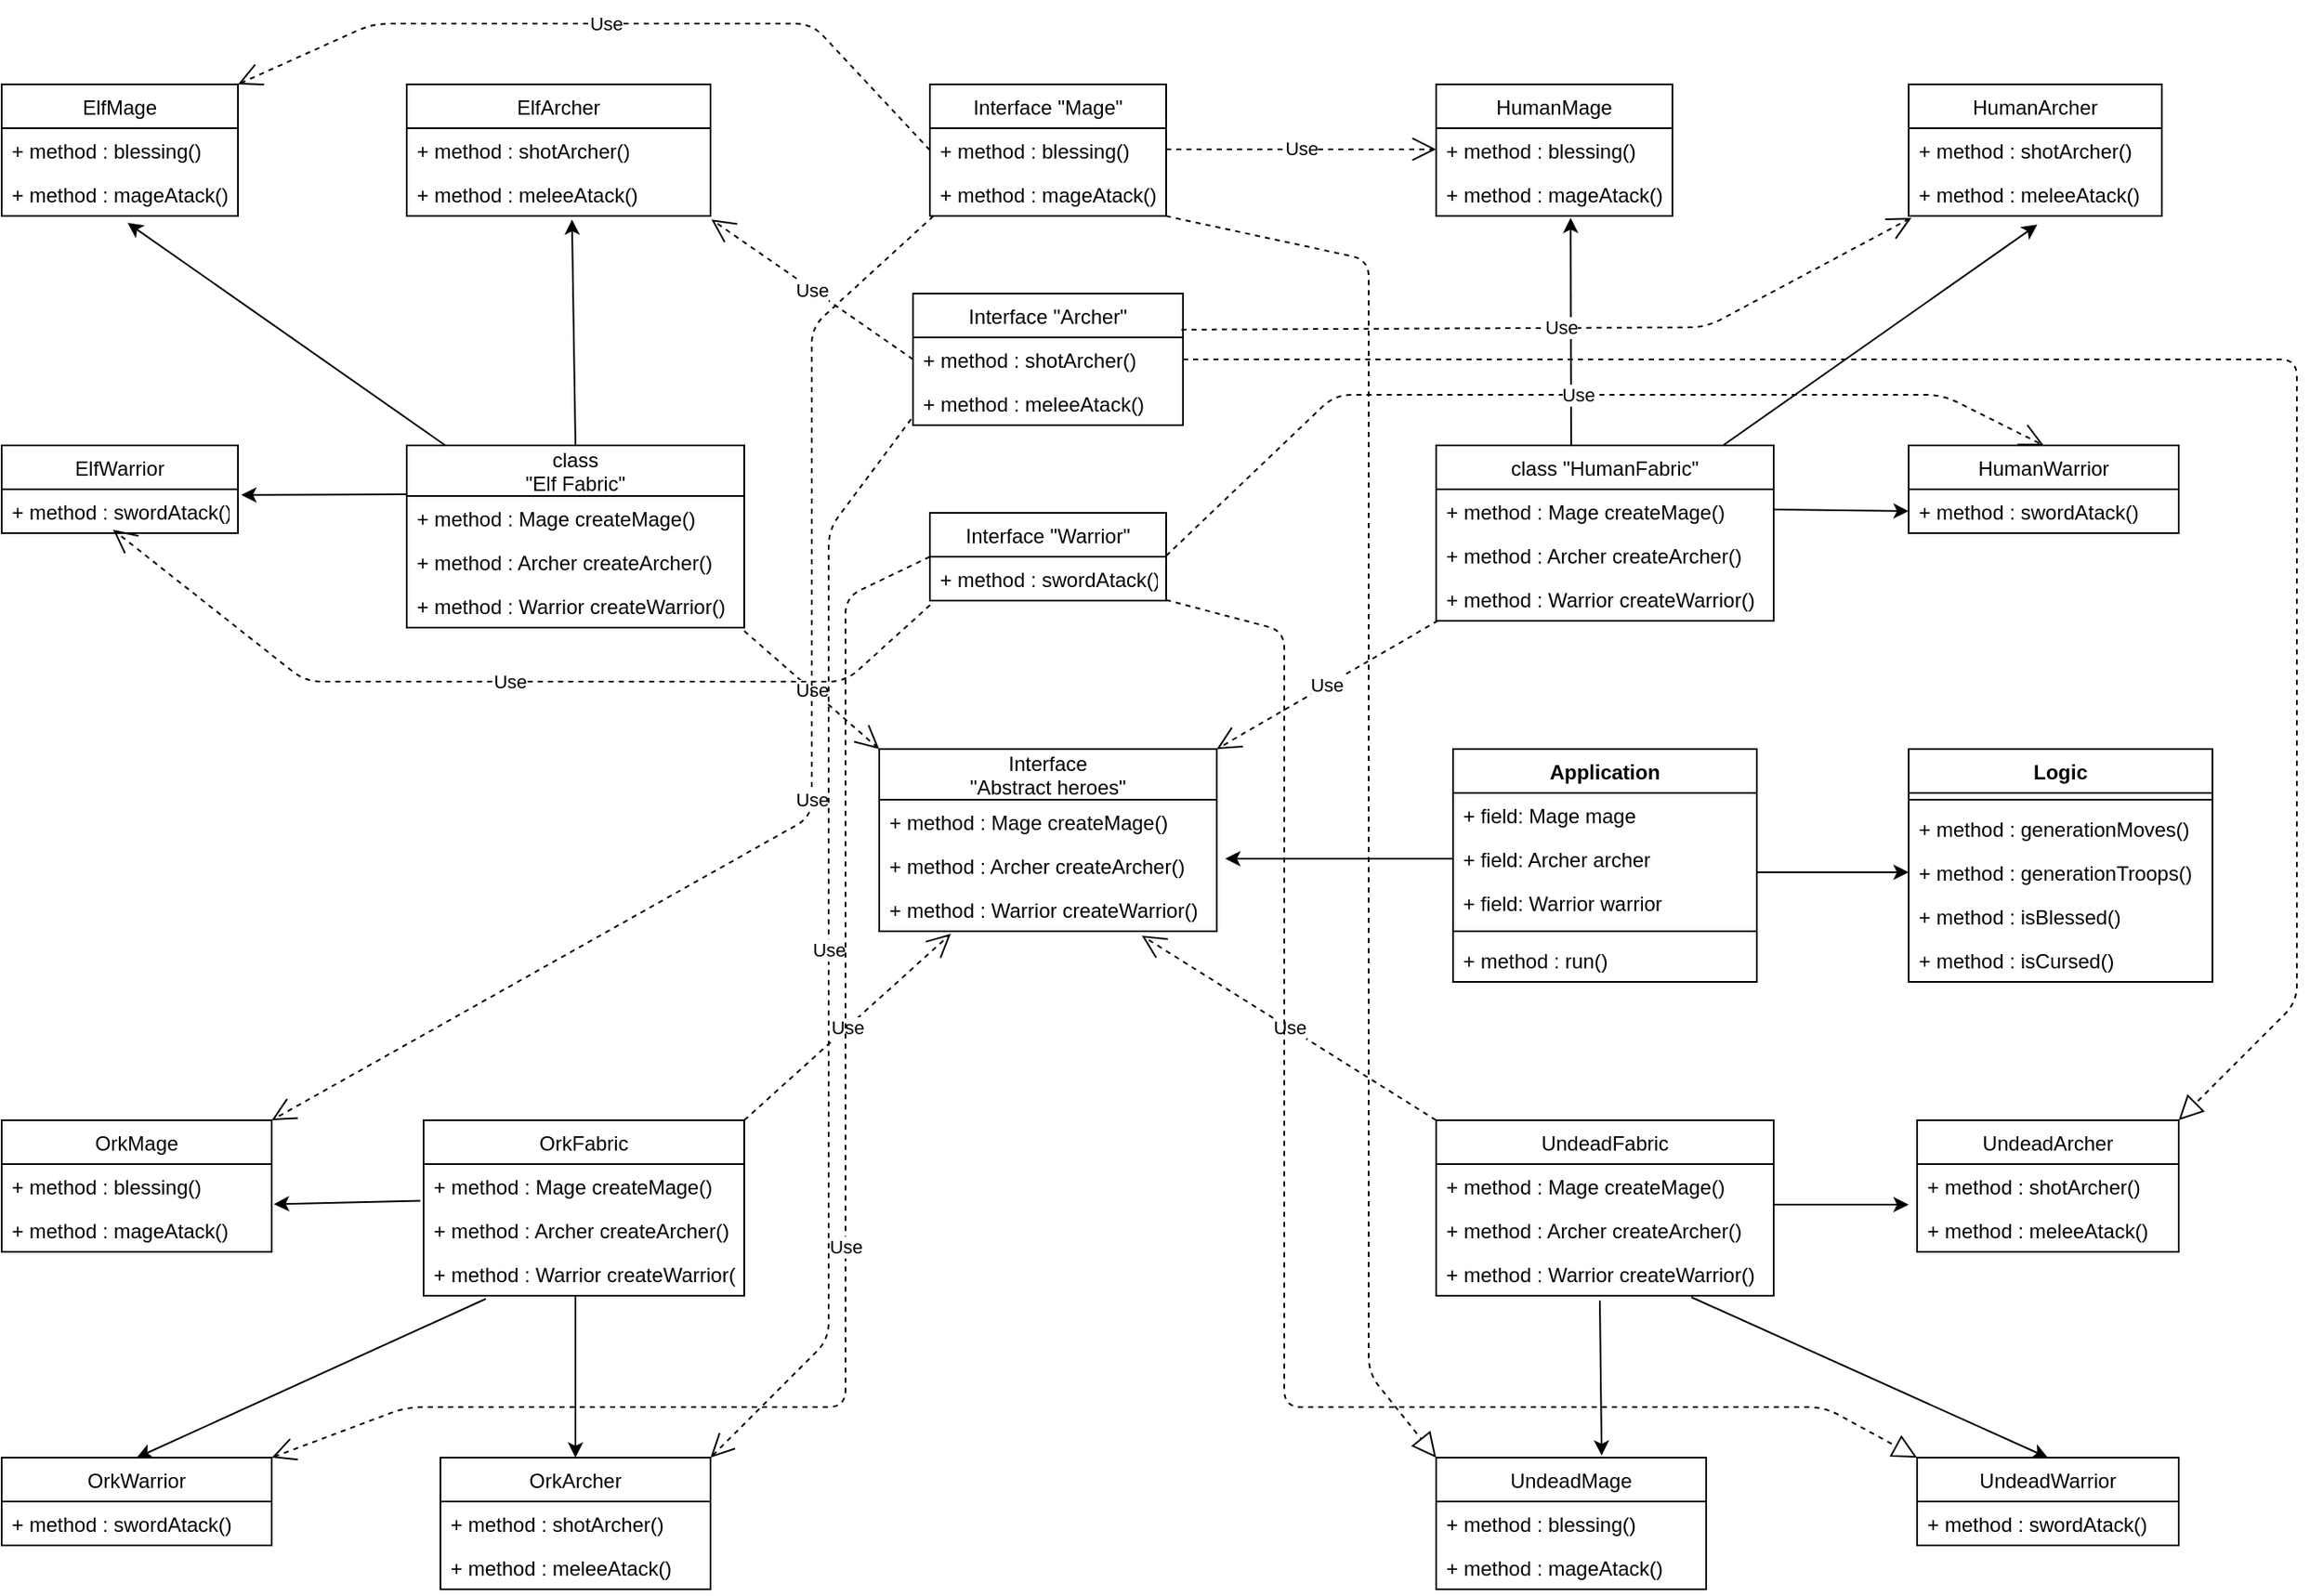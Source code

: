 <mxfile version="14.2.9" type="github">
  <diagram id="C5RBs43oDa-KdzZeNtuy" name="Page-1">
    <mxGraphModel dx="2104" dy="1178" grid="1" gridSize="10" guides="1" tooltips="1" connect="1" arrows="1" fold="1" page="1" pageScale="1" pageWidth="1654" pageHeight="1169" math="0" shadow="0">
      <root>
        <mxCell id="WIyWlLk6GJQsqaUBKTNV-0" />
        <mxCell id="WIyWlLk6GJQsqaUBKTNV-1" parent="WIyWlLk6GJQsqaUBKTNV-0" />
        <mxCell id="WQc2Nrcp_P3XJUYGKFpb-14" value="Interface&#xa;&quot;Abstract heroes&quot;" style="swimlane;fontStyle=0;childLayout=stackLayout;horizontal=1;startSize=30;fillColor=none;horizontalStack=0;resizeParent=1;resizeParentMax=0;resizeLast=0;collapsible=1;marginBottom=0;" vertex="1" parent="WIyWlLk6GJQsqaUBKTNV-1">
          <mxGeometry x="520" y="490" width="200" height="108" as="geometry">
            <mxRectangle x="380" y="490" width="130" height="30" as="alternateBounds" />
          </mxGeometry>
        </mxCell>
        <mxCell id="WQc2Nrcp_P3XJUYGKFpb-15" value="+ method : Mage createMage()" style="text;strokeColor=none;fillColor=none;align=left;verticalAlign=top;spacingLeft=4;spacingRight=4;overflow=hidden;rotatable=0;points=[[0,0.5],[1,0.5]];portConstraint=eastwest;" vertex="1" parent="WQc2Nrcp_P3XJUYGKFpb-14">
          <mxGeometry y="30" width="200" height="26" as="geometry" />
        </mxCell>
        <mxCell id="WQc2Nrcp_P3XJUYGKFpb-16" value="+ method : Archer createArcher()" style="text;strokeColor=none;fillColor=none;align=left;verticalAlign=top;spacingLeft=4;spacingRight=4;overflow=hidden;rotatable=0;points=[[0,0.5],[1,0.5]];portConstraint=eastwest;" vertex="1" parent="WQc2Nrcp_P3XJUYGKFpb-14">
          <mxGeometry y="56" width="200" height="26" as="geometry" />
        </mxCell>
        <mxCell id="WQc2Nrcp_P3XJUYGKFpb-17" value="+ method : Warrior createWarrior()" style="text;strokeColor=none;fillColor=none;align=left;verticalAlign=top;spacingLeft=4;spacingRight=4;overflow=hidden;rotatable=0;points=[[0,0.5],[1,0.5]];portConstraint=eastwest;" vertex="1" parent="WQc2Nrcp_P3XJUYGKFpb-14">
          <mxGeometry y="82" width="200" height="26" as="geometry" />
        </mxCell>
        <mxCell id="WQc2Nrcp_P3XJUYGKFpb-22" value="UndeadFabric" style="swimlane;fontStyle=0;childLayout=stackLayout;horizontal=1;startSize=26;fillColor=none;horizontalStack=0;resizeParent=1;resizeParentMax=0;resizeLast=0;collapsible=1;marginBottom=0;" vertex="1" parent="WIyWlLk6GJQsqaUBKTNV-1">
          <mxGeometry x="850" y="710" width="200" height="104" as="geometry" />
        </mxCell>
        <mxCell id="WQc2Nrcp_P3XJUYGKFpb-23" value="+ method : Mage createMage()" style="text;strokeColor=none;fillColor=none;align=left;verticalAlign=top;spacingLeft=4;spacingRight=4;overflow=hidden;rotatable=0;points=[[0,0.5],[1,0.5]];portConstraint=eastwest;" vertex="1" parent="WQc2Nrcp_P3XJUYGKFpb-22">
          <mxGeometry y="26" width="200" height="26" as="geometry" />
        </mxCell>
        <mxCell id="WQc2Nrcp_P3XJUYGKFpb-24" value="+ method : Archer createArcher()" style="text;strokeColor=none;fillColor=none;align=left;verticalAlign=top;spacingLeft=4;spacingRight=4;overflow=hidden;rotatable=0;points=[[0,0.5],[1,0.5]];portConstraint=eastwest;" vertex="1" parent="WQc2Nrcp_P3XJUYGKFpb-22">
          <mxGeometry y="52" width="200" height="26" as="geometry" />
        </mxCell>
        <mxCell id="WQc2Nrcp_P3XJUYGKFpb-25" value="+ method : Warrior createWarrior()" style="text;strokeColor=none;fillColor=none;align=left;verticalAlign=top;spacingLeft=4;spacingRight=4;overflow=hidden;rotatable=0;points=[[0,0.5],[1,0.5]];portConstraint=eastwest;" vertex="1" parent="WQc2Nrcp_P3XJUYGKFpb-22">
          <mxGeometry y="78" width="200" height="26" as="geometry" />
        </mxCell>
        <mxCell id="WQc2Nrcp_P3XJUYGKFpb-26" value="OrkFabric" style="swimlane;fontStyle=0;childLayout=stackLayout;horizontal=1;startSize=26;fillColor=none;horizontalStack=0;resizeParent=1;resizeParentMax=0;resizeLast=0;collapsible=1;marginBottom=0;" vertex="1" parent="WIyWlLk6GJQsqaUBKTNV-1">
          <mxGeometry x="250" y="710" width="190" height="104" as="geometry" />
        </mxCell>
        <mxCell id="WQc2Nrcp_P3XJUYGKFpb-27" value="+ method : Mage createMage()" style="text;strokeColor=none;fillColor=none;align=left;verticalAlign=top;spacingLeft=4;spacingRight=4;overflow=hidden;rotatable=0;points=[[0,0.5],[1,0.5]];portConstraint=eastwest;" vertex="1" parent="WQc2Nrcp_P3XJUYGKFpb-26">
          <mxGeometry y="26" width="190" height="26" as="geometry" />
        </mxCell>
        <mxCell id="WQc2Nrcp_P3XJUYGKFpb-28" value="+ method : Archer createArcher()" style="text;strokeColor=none;fillColor=none;align=left;verticalAlign=top;spacingLeft=4;spacingRight=4;overflow=hidden;rotatable=0;points=[[0,0.5],[1,0.5]];portConstraint=eastwest;" vertex="1" parent="WQc2Nrcp_P3XJUYGKFpb-26">
          <mxGeometry y="52" width="190" height="26" as="geometry" />
        </mxCell>
        <mxCell id="WQc2Nrcp_P3XJUYGKFpb-29" value="+ method : Warrior createWarrior()" style="text;strokeColor=none;fillColor=none;align=left;verticalAlign=top;spacingLeft=4;spacingRight=4;overflow=hidden;rotatable=0;points=[[0,0.5],[1,0.5]];portConstraint=eastwest;" vertex="1" parent="WQc2Nrcp_P3XJUYGKFpb-26">
          <mxGeometry y="78" width="190" height="26" as="geometry" />
        </mxCell>
        <mxCell id="WQc2Nrcp_P3XJUYGKFpb-30" value="class &quot;HumanFabric&quot;" style="swimlane;fontStyle=0;childLayout=stackLayout;horizontal=1;startSize=26;fillColor=none;horizontalStack=0;resizeParent=1;resizeParentMax=0;resizeLast=0;collapsible=1;marginBottom=0;" vertex="1" parent="WIyWlLk6GJQsqaUBKTNV-1">
          <mxGeometry x="850" y="310" width="200" height="104" as="geometry" />
        </mxCell>
        <mxCell id="WQc2Nrcp_P3XJUYGKFpb-31" value="+ method : Mage createMage()" style="text;strokeColor=none;fillColor=none;align=left;verticalAlign=top;spacingLeft=4;spacingRight=4;overflow=hidden;rotatable=0;points=[[0,0.5],[1,0.5]];portConstraint=eastwest;" vertex="1" parent="WQc2Nrcp_P3XJUYGKFpb-30">
          <mxGeometry y="26" width="200" height="26" as="geometry" />
        </mxCell>
        <mxCell id="WQc2Nrcp_P3XJUYGKFpb-32" value="+ method : Archer createArcher()" style="text;strokeColor=none;fillColor=none;align=left;verticalAlign=top;spacingLeft=4;spacingRight=4;overflow=hidden;rotatable=0;points=[[0,0.5],[1,0.5]];portConstraint=eastwest;" vertex="1" parent="WQc2Nrcp_P3XJUYGKFpb-30">
          <mxGeometry y="52" width="200" height="26" as="geometry" />
        </mxCell>
        <mxCell id="WQc2Nrcp_P3XJUYGKFpb-33" value="+ method : Warrior createWarrior()" style="text;strokeColor=none;fillColor=none;align=left;verticalAlign=top;spacingLeft=4;spacingRight=4;overflow=hidden;rotatable=0;points=[[0,0.5],[1,0.5]];portConstraint=eastwest;" vertex="1" parent="WQc2Nrcp_P3XJUYGKFpb-30">
          <mxGeometry y="78" width="200" height="26" as="geometry" />
        </mxCell>
        <mxCell id="WQc2Nrcp_P3XJUYGKFpb-140" value="" style="endArrow=classic;html=1;entryX=0.508;entryY=1.198;entryDx=0;entryDy=0;entryPerimeter=0;" edge="1" parent="WQc2Nrcp_P3XJUYGKFpb-30" target="WQc2Nrcp_P3XJUYGKFpb-52">
          <mxGeometry width="50" height="50" relative="1" as="geometry">
            <mxPoint x="170" as="sourcePoint" />
            <mxPoint x="220" y="-50" as="targetPoint" />
          </mxGeometry>
        </mxCell>
        <mxCell id="WQc2Nrcp_P3XJUYGKFpb-34" value="ElfWarrior" style="swimlane;fontStyle=0;childLayout=stackLayout;horizontal=1;startSize=26;fillColor=none;horizontalStack=0;resizeParent=1;resizeParentMax=0;resizeLast=0;collapsible=1;marginBottom=0;" vertex="1" parent="WIyWlLk6GJQsqaUBKTNV-1">
          <mxGeometry y="310" width="140" height="52" as="geometry" />
        </mxCell>
        <mxCell id="WQc2Nrcp_P3XJUYGKFpb-35" value="+ method : swordAtack()" style="text;strokeColor=none;fillColor=none;align=left;verticalAlign=top;spacingLeft=4;spacingRight=4;overflow=hidden;rotatable=0;points=[[0,0.5],[1,0.5]];portConstraint=eastwest;" vertex="1" parent="WQc2Nrcp_P3XJUYGKFpb-34">
          <mxGeometry y="26" width="140" height="26" as="geometry" />
        </mxCell>
        <mxCell id="WQc2Nrcp_P3XJUYGKFpb-38" value="ElfMage" style="swimlane;fontStyle=0;childLayout=stackLayout;horizontal=1;startSize=26;fillColor=none;horizontalStack=0;resizeParent=1;resizeParentMax=0;resizeLast=0;collapsible=1;marginBottom=0;" vertex="1" parent="WIyWlLk6GJQsqaUBKTNV-1">
          <mxGeometry y="96" width="140" height="78" as="geometry" />
        </mxCell>
        <mxCell id="WQc2Nrcp_P3XJUYGKFpb-39" value="+ method : blessing()" style="text;strokeColor=none;fillColor=none;align=left;verticalAlign=top;spacingLeft=4;spacingRight=4;overflow=hidden;rotatable=0;points=[[0,0.5],[1,0.5]];portConstraint=eastwest;" vertex="1" parent="WQc2Nrcp_P3XJUYGKFpb-38">
          <mxGeometry y="26" width="140" height="26" as="geometry" />
        </mxCell>
        <mxCell id="WQc2Nrcp_P3XJUYGKFpb-40" value="+ method : mageAtack()" style="text;strokeColor=none;fillColor=none;align=left;verticalAlign=top;spacingLeft=4;spacingRight=4;overflow=hidden;rotatable=0;points=[[0,0.5],[1,0.5]];portConstraint=eastwest;" vertex="1" parent="WQc2Nrcp_P3XJUYGKFpb-38">
          <mxGeometry y="52" width="140" height="26" as="geometry" />
        </mxCell>
        <mxCell id="WQc2Nrcp_P3XJUYGKFpb-42" value="ElfArcher" style="swimlane;fontStyle=0;childLayout=stackLayout;horizontal=1;startSize=26;fillColor=none;horizontalStack=0;resizeParent=1;resizeParentMax=0;resizeLast=0;collapsible=1;marginBottom=0;" vertex="1" parent="WIyWlLk6GJQsqaUBKTNV-1">
          <mxGeometry x="240" y="96" width="180" height="78" as="geometry" />
        </mxCell>
        <mxCell id="WQc2Nrcp_P3XJUYGKFpb-43" value="+ method : shotArcher()" style="text;strokeColor=none;fillColor=none;align=left;verticalAlign=top;spacingLeft=4;spacingRight=4;overflow=hidden;rotatable=0;points=[[0,0.5],[1,0.5]];portConstraint=eastwest;" vertex="1" parent="WQc2Nrcp_P3XJUYGKFpb-42">
          <mxGeometry y="26" width="180" height="26" as="geometry" />
        </mxCell>
        <mxCell id="WQc2Nrcp_P3XJUYGKFpb-44" value="+ method : meleeAtack()" style="text;strokeColor=none;fillColor=none;align=left;verticalAlign=top;spacingLeft=4;spacingRight=4;overflow=hidden;rotatable=0;points=[[0,0.5],[1,0.5]];portConstraint=eastwest;" vertex="1" parent="WQc2Nrcp_P3XJUYGKFpb-42">
          <mxGeometry y="52" width="180" height="26" as="geometry" />
        </mxCell>
        <mxCell id="WQc2Nrcp_P3XJUYGKFpb-46" value="HumanMage" style="swimlane;fontStyle=0;childLayout=stackLayout;horizontal=1;startSize=26;fillColor=none;horizontalStack=0;resizeParent=1;resizeParentMax=0;resizeLast=0;collapsible=1;marginBottom=0;" vertex="1" parent="WIyWlLk6GJQsqaUBKTNV-1">
          <mxGeometry x="850" y="96" width="140" height="78" as="geometry" />
        </mxCell>
        <mxCell id="WQc2Nrcp_P3XJUYGKFpb-47" value="+ method : blessing()" style="text;strokeColor=none;fillColor=none;align=left;verticalAlign=top;spacingLeft=4;spacingRight=4;overflow=hidden;rotatable=0;points=[[0,0.5],[1,0.5]];portConstraint=eastwest;" vertex="1" parent="WQc2Nrcp_P3XJUYGKFpb-46">
          <mxGeometry y="26" width="140" height="26" as="geometry" />
        </mxCell>
        <mxCell id="WQc2Nrcp_P3XJUYGKFpb-48" value="+ method : mageAtack()" style="text;strokeColor=none;fillColor=none;align=left;verticalAlign=top;spacingLeft=4;spacingRight=4;overflow=hidden;rotatable=0;points=[[0,0.5],[1,0.5]];portConstraint=eastwest;" vertex="1" parent="WQc2Nrcp_P3XJUYGKFpb-46">
          <mxGeometry y="52" width="140" height="26" as="geometry" />
        </mxCell>
        <mxCell id="WQc2Nrcp_P3XJUYGKFpb-50" value="HumanArcher" style="swimlane;fontStyle=0;childLayout=stackLayout;horizontal=1;startSize=26;fillColor=none;horizontalStack=0;resizeParent=1;resizeParentMax=0;resizeLast=0;collapsible=1;marginBottom=0;" vertex="1" parent="WIyWlLk6GJQsqaUBKTNV-1">
          <mxGeometry x="1130" y="96" width="150" height="78" as="geometry" />
        </mxCell>
        <mxCell id="WQc2Nrcp_P3XJUYGKFpb-51" value="+ method : shotArcher()" style="text;strokeColor=none;fillColor=none;align=left;verticalAlign=top;spacingLeft=4;spacingRight=4;overflow=hidden;rotatable=0;points=[[0,0.5],[1,0.5]];portConstraint=eastwest;" vertex="1" parent="WQc2Nrcp_P3XJUYGKFpb-50">
          <mxGeometry y="26" width="150" height="26" as="geometry" />
        </mxCell>
        <mxCell id="WQc2Nrcp_P3XJUYGKFpb-52" value="+ method : meleeAtack()" style="text;strokeColor=none;fillColor=none;align=left;verticalAlign=top;spacingLeft=4;spacingRight=4;overflow=hidden;rotatable=0;points=[[0,0.5],[1,0.5]];portConstraint=eastwest;" vertex="1" parent="WQc2Nrcp_P3XJUYGKFpb-50">
          <mxGeometry y="52" width="150" height="26" as="geometry" />
        </mxCell>
        <mxCell id="WQc2Nrcp_P3XJUYGKFpb-54" value="HumanWarrior" style="swimlane;fontStyle=0;childLayout=stackLayout;horizontal=1;startSize=26;fillColor=none;horizontalStack=0;resizeParent=1;resizeParentMax=0;resizeLast=0;collapsible=1;marginBottom=0;" vertex="1" parent="WIyWlLk6GJQsqaUBKTNV-1">
          <mxGeometry x="1130" y="310" width="160" height="52" as="geometry" />
        </mxCell>
        <mxCell id="WQc2Nrcp_P3XJUYGKFpb-55" value="+ method : swordAtack()" style="text;strokeColor=none;fillColor=none;align=left;verticalAlign=top;spacingLeft=4;spacingRight=4;overflow=hidden;rotatable=0;points=[[0,0.5],[1,0.5]];portConstraint=eastwest;" vertex="1" parent="WQc2Nrcp_P3XJUYGKFpb-54">
          <mxGeometry y="26" width="160" height="26" as="geometry" />
        </mxCell>
        <mxCell id="WQc2Nrcp_P3XJUYGKFpb-58" value="OrkMage" style="swimlane;fontStyle=0;childLayout=stackLayout;horizontal=1;startSize=26;fillColor=none;horizontalStack=0;resizeParent=1;resizeParentMax=0;resizeLast=0;collapsible=1;marginBottom=0;" vertex="1" parent="WIyWlLk6GJQsqaUBKTNV-1">
          <mxGeometry y="710" width="160" height="78" as="geometry" />
        </mxCell>
        <mxCell id="WQc2Nrcp_P3XJUYGKFpb-59" value="+ method : blessing()" style="text;strokeColor=none;fillColor=none;align=left;verticalAlign=top;spacingLeft=4;spacingRight=4;overflow=hidden;rotatable=0;points=[[0,0.5],[1,0.5]];portConstraint=eastwest;" vertex="1" parent="WQc2Nrcp_P3XJUYGKFpb-58">
          <mxGeometry y="26" width="160" height="26" as="geometry" />
        </mxCell>
        <mxCell id="WQc2Nrcp_P3XJUYGKFpb-60" value="+ method : mageAtack()" style="text;strokeColor=none;fillColor=none;align=left;verticalAlign=top;spacingLeft=4;spacingRight=4;overflow=hidden;rotatable=0;points=[[0,0.5],[1,0.5]];portConstraint=eastwest;" vertex="1" parent="WQc2Nrcp_P3XJUYGKFpb-58">
          <mxGeometry y="52" width="160" height="26" as="geometry" />
        </mxCell>
        <mxCell id="WQc2Nrcp_P3XJUYGKFpb-62" value="OrkWarrior" style="swimlane;fontStyle=0;childLayout=stackLayout;horizontal=1;startSize=26;fillColor=none;horizontalStack=0;resizeParent=1;resizeParentMax=0;resizeLast=0;collapsible=1;marginBottom=0;" vertex="1" parent="WIyWlLk6GJQsqaUBKTNV-1">
          <mxGeometry y="910" width="160" height="52" as="geometry" />
        </mxCell>
        <mxCell id="WQc2Nrcp_P3XJUYGKFpb-63" value="+ method : swordAtack()" style="text;strokeColor=none;fillColor=none;align=left;verticalAlign=top;spacingLeft=4;spacingRight=4;overflow=hidden;rotatable=0;points=[[0,0.5],[1,0.5]];portConstraint=eastwest;" vertex="1" parent="WQc2Nrcp_P3XJUYGKFpb-62">
          <mxGeometry y="26" width="160" height="26" as="geometry" />
        </mxCell>
        <mxCell id="WQc2Nrcp_P3XJUYGKFpb-66" value="OrkArcher" style="swimlane;fontStyle=0;childLayout=stackLayout;horizontal=1;startSize=26;fillColor=none;horizontalStack=0;resizeParent=1;resizeParentMax=0;resizeLast=0;collapsible=1;marginBottom=0;" vertex="1" parent="WIyWlLk6GJQsqaUBKTNV-1">
          <mxGeometry x="260" y="910" width="160" height="78" as="geometry" />
        </mxCell>
        <mxCell id="WQc2Nrcp_P3XJUYGKFpb-67" value="+ method : shotArcher()" style="text;strokeColor=none;fillColor=none;align=left;verticalAlign=top;spacingLeft=4;spacingRight=4;overflow=hidden;rotatable=0;points=[[0,0.5],[1,0.5]];portConstraint=eastwest;" vertex="1" parent="WQc2Nrcp_P3XJUYGKFpb-66">
          <mxGeometry y="26" width="160" height="26" as="geometry" />
        </mxCell>
        <mxCell id="WQc2Nrcp_P3XJUYGKFpb-68" value="+ method : meleeAtack()" style="text;strokeColor=none;fillColor=none;align=left;verticalAlign=top;spacingLeft=4;spacingRight=4;overflow=hidden;rotatable=0;points=[[0,0.5],[1,0.5]];portConstraint=eastwest;" vertex="1" parent="WQc2Nrcp_P3XJUYGKFpb-66">
          <mxGeometry y="52" width="160" height="26" as="geometry" />
        </mxCell>
        <mxCell id="WQc2Nrcp_P3XJUYGKFpb-70" value="UndeadArcher" style="swimlane;fontStyle=0;childLayout=stackLayout;horizontal=1;startSize=26;fillColor=none;horizontalStack=0;resizeParent=1;resizeParentMax=0;resizeLast=0;collapsible=1;marginBottom=0;" vertex="1" parent="WIyWlLk6GJQsqaUBKTNV-1">
          <mxGeometry x="1135" y="710" width="155" height="78" as="geometry" />
        </mxCell>
        <mxCell id="WQc2Nrcp_P3XJUYGKFpb-71" value="+ method : shotArcher()" style="text;strokeColor=none;fillColor=none;align=left;verticalAlign=top;spacingLeft=4;spacingRight=4;overflow=hidden;rotatable=0;points=[[0,0.5],[1,0.5]];portConstraint=eastwest;" vertex="1" parent="WQc2Nrcp_P3XJUYGKFpb-70">
          <mxGeometry y="26" width="155" height="26" as="geometry" />
        </mxCell>
        <mxCell id="WQc2Nrcp_P3XJUYGKFpb-72" value="+ method : meleeAtack()" style="text;strokeColor=none;fillColor=none;align=left;verticalAlign=top;spacingLeft=4;spacingRight=4;overflow=hidden;rotatable=0;points=[[0,0.5],[1,0.5]];portConstraint=eastwest;" vertex="1" parent="WQc2Nrcp_P3XJUYGKFpb-70">
          <mxGeometry y="52" width="155" height="26" as="geometry" />
        </mxCell>
        <mxCell id="WQc2Nrcp_P3XJUYGKFpb-74" value="UndeadMage" style="swimlane;fontStyle=0;childLayout=stackLayout;horizontal=1;startSize=26;fillColor=none;horizontalStack=0;resizeParent=1;resizeParentMax=0;resizeLast=0;collapsible=1;marginBottom=0;" vertex="1" parent="WIyWlLk6GJQsqaUBKTNV-1">
          <mxGeometry x="850" y="910" width="160" height="78" as="geometry" />
        </mxCell>
        <mxCell id="WQc2Nrcp_P3XJUYGKFpb-75" value="+ method : blessing()" style="text;strokeColor=none;fillColor=none;align=left;verticalAlign=top;spacingLeft=4;spacingRight=4;overflow=hidden;rotatable=0;points=[[0,0.5],[1,0.5]];portConstraint=eastwest;" vertex="1" parent="WQc2Nrcp_P3XJUYGKFpb-74">
          <mxGeometry y="26" width="160" height="26" as="geometry" />
        </mxCell>
        <mxCell id="WQc2Nrcp_P3XJUYGKFpb-76" value="+ method : mageAtack()" style="text;strokeColor=none;fillColor=none;align=left;verticalAlign=top;spacingLeft=4;spacingRight=4;overflow=hidden;rotatable=0;points=[[0,0.5],[1,0.5]];portConstraint=eastwest;" vertex="1" parent="WQc2Nrcp_P3XJUYGKFpb-74">
          <mxGeometry y="52" width="160" height="26" as="geometry" />
        </mxCell>
        <mxCell id="WQc2Nrcp_P3XJUYGKFpb-78" value="UndeadWarrior" style="swimlane;fontStyle=0;childLayout=stackLayout;horizontal=1;startSize=26;fillColor=none;horizontalStack=0;resizeParent=1;resizeParentMax=0;resizeLast=0;collapsible=1;marginBottom=0;" vertex="1" parent="WIyWlLk6GJQsqaUBKTNV-1">
          <mxGeometry x="1135" y="910" width="155" height="52" as="geometry" />
        </mxCell>
        <mxCell id="WQc2Nrcp_P3XJUYGKFpb-79" value="+ method : swordAtack()" style="text;strokeColor=none;fillColor=none;align=left;verticalAlign=top;spacingLeft=4;spacingRight=4;overflow=hidden;rotatable=0;points=[[0,0.5],[1,0.5]];portConstraint=eastwest;" vertex="1" parent="WQc2Nrcp_P3XJUYGKFpb-78">
          <mxGeometry y="26" width="155" height="26" as="geometry" />
        </mxCell>
        <mxCell id="WQc2Nrcp_P3XJUYGKFpb-86" value="Application" style="swimlane;fontStyle=1;align=center;verticalAlign=top;childLayout=stackLayout;horizontal=1;startSize=26;horizontalStack=0;resizeParent=1;resizeParentMax=0;resizeLast=0;collapsible=1;marginBottom=0;" vertex="1" parent="WIyWlLk6GJQsqaUBKTNV-1">
          <mxGeometry x="860" y="490" width="180" height="138" as="geometry">
            <mxRectangle x="1160" y="480" width="100" height="26" as="alternateBounds" />
          </mxGeometry>
        </mxCell>
        <mxCell id="WQc2Nrcp_P3XJUYGKFpb-87" value="+ field: Mage mage" style="text;strokeColor=none;fillColor=none;align=left;verticalAlign=top;spacingLeft=4;spacingRight=4;overflow=hidden;rotatable=0;points=[[0,0.5],[1,0.5]];portConstraint=eastwest;" vertex="1" parent="WQc2Nrcp_P3XJUYGKFpb-86">
          <mxGeometry y="26" width="180" height="26" as="geometry" />
        </mxCell>
        <mxCell id="WQc2Nrcp_P3XJUYGKFpb-120" value="+ field: Archer archer" style="text;strokeColor=none;fillColor=none;align=left;verticalAlign=top;spacingLeft=4;spacingRight=4;overflow=hidden;rotatable=0;points=[[0,0.5],[1,0.5]];portConstraint=eastwest;" vertex="1" parent="WQc2Nrcp_P3XJUYGKFpb-86">
          <mxGeometry y="52" width="180" height="26" as="geometry" />
        </mxCell>
        <mxCell id="WQc2Nrcp_P3XJUYGKFpb-124" value="+ field: Warrior warrior" style="text;strokeColor=none;fillColor=none;align=left;verticalAlign=top;spacingLeft=4;spacingRight=4;overflow=hidden;rotatable=0;points=[[0,0.5],[1,0.5]];portConstraint=eastwest;" vertex="1" parent="WQc2Nrcp_P3XJUYGKFpb-86">
          <mxGeometry y="78" width="180" height="26" as="geometry" />
        </mxCell>
        <mxCell id="WQc2Nrcp_P3XJUYGKFpb-88" value="" style="line;strokeWidth=1;fillColor=none;align=left;verticalAlign=middle;spacingTop=-1;spacingLeft=3;spacingRight=3;rotatable=0;labelPosition=right;points=[];portConstraint=eastwest;" vertex="1" parent="WQc2Nrcp_P3XJUYGKFpb-86">
          <mxGeometry y="104" width="180" height="8" as="geometry" />
        </mxCell>
        <mxCell id="WQc2Nrcp_P3XJUYGKFpb-123" value="+ method : run()" style="text;strokeColor=none;fillColor=none;align=left;verticalAlign=top;spacingLeft=4;spacingRight=4;overflow=hidden;rotatable=0;points=[[0,0.5],[1,0.5]];portConstraint=eastwest;" vertex="1" parent="WQc2Nrcp_P3XJUYGKFpb-86">
          <mxGeometry y="112" width="180" height="26" as="geometry" />
        </mxCell>
        <mxCell id="WQc2Nrcp_P3XJUYGKFpb-91" value="class&#xa;&quot;Elf Fabric&quot;" style="swimlane;fontStyle=0;childLayout=stackLayout;horizontal=1;startSize=30;fillColor=none;horizontalStack=0;resizeParent=1;resizeParentMax=0;resizeLast=0;collapsible=1;marginBottom=0;" vertex="1" parent="WIyWlLk6GJQsqaUBKTNV-1">
          <mxGeometry x="240" y="310" width="200" height="108" as="geometry">
            <mxRectangle x="380" y="490" width="130" height="30" as="alternateBounds" />
          </mxGeometry>
        </mxCell>
        <mxCell id="WQc2Nrcp_P3XJUYGKFpb-92" value="+ method : Mage createMage()" style="text;strokeColor=none;fillColor=none;align=left;verticalAlign=top;spacingLeft=4;spacingRight=4;overflow=hidden;rotatable=0;points=[[0,0.5],[1,0.5]];portConstraint=eastwest;" vertex="1" parent="WQc2Nrcp_P3XJUYGKFpb-91">
          <mxGeometry y="30" width="200" height="26" as="geometry" />
        </mxCell>
        <mxCell id="WQc2Nrcp_P3XJUYGKFpb-93" value="+ method : Archer createArcher()" style="text;strokeColor=none;fillColor=none;align=left;verticalAlign=top;spacingLeft=4;spacingRight=4;overflow=hidden;rotatable=0;points=[[0,0.5],[1,0.5]];portConstraint=eastwest;" vertex="1" parent="WQc2Nrcp_P3XJUYGKFpb-91">
          <mxGeometry y="56" width="200" height="26" as="geometry" />
        </mxCell>
        <mxCell id="WQc2Nrcp_P3XJUYGKFpb-94" value="+ method : Warrior createWarrior()" style="text;strokeColor=none;fillColor=none;align=left;verticalAlign=top;spacingLeft=4;spacingRight=4;overflow=hidden;rotatable=0;points=[[0,0.5],[1,0.5]];portConstraint=eastwest;" vertex="1" parent="WQc2Nrcp_P3XJUYGKFpb-91">
          <mxGeometry y="82" width="200" height="26" as="geometry" />
        </mxCell>
        <mxCell id="WQc2Nrcp_P3XJUYGKFpb-96" value="Interface &quot;Mage&quot;" style="swimlane;fontStyle=0;childLayout=stackLayout;horizontal=1;startSize=26;fillColor=none;horizontalStack=0;resizeParent=1;resizeParentMax=0;resizeLast=0;collapsible=1;marginBottom=0;" vertex="1" parent="WIyWlLk6GJQsqaUBKTNV-1">
          <mxGeometry x="550" y="96" width="140" height="78" as="geometry" />
        </mxCell>
        <mxCell id="WQc2Nrcp_P3XJUYGKFpb-97" value="+ method : blessing()" style="text;strokeColor=none;fillColor=none;align=left;verticalAlign=top;spacingLeft=4;spacingRight=4;overflow=hidden;rotatable=0;points=[[0,0.5],[1,0.5]];portConstraint=eastwest;" vertex="1" parent="WQc2Nrcp_P3XJUYGKFpb-96">
          <mxGeometry y="26" width="140" height="26" as="geometry" />
        </mxCell>
        <mxCell id="WQc2Nrcp_P3XJUYGKFpb-98" value="+ method : mageAtack()" style="text;strokeColor=none;fillColor=none;align=left;verticalAlign=top;spacingLeft=4;spacingRight=4;overflow=hidden;rotatable=0;points=[[0,0.5],[1,0.5]];portConstraint=eastwest;" vertex="1" parent="WQc2Nrcp_P3XJUYGKFpb-96">
          <mxGeometry y="52" width="140" height="26" as="geometry" />
        </mxCell>
        <mxCell id="WQc2Nrcp_P3XJUYGKFpb-100" value="Interface &quot;Archer&quot;" style="swimlane;fontStyle=0;childLayout=stackLayout;horizontal=1;startSize=26;fillColor=none;horizontalStack=0;resizeParent=1;resizeParentMax=0;resizeLast=0;collapsible=1;marginBottom=0;" vertex="1" parent="WIyWlLk6GJQsqaUBKTNV-1">
          <mxGeometry x="540" y="220" width="160" height="78" as="geometry" />
        </mxCell>
        <mxCell id="WQc2Nrcp_P3XJUYGKFpb-101" value="+ method : shotArcher()" style="text;strokeColor=none;fillColor=none;align=left;verticalAlign=top;spacingLeft=4;spacingRight=4;overflow=hidden;rotatable=0;points=[[0,0.5],[1,0.5]];portConstraint=eastwest;" vertex="1" parent="WQc2Nrcp_P3XJUYGKFpb-100">
          <mxGeometry y="26" width="160" height="26" as="geometry" />
        </mxCell>
        <mxCell id="WQc2Nrcp_P3XJUYGKFpb-102" value="+ method : meleeAtack()" style="text;strokeColor=none;fillColor=none;align=left;verticalAlign=top;spacingLeft=4;spacingRight=4;overflow=hidden;rotatable=0;points=[[0,0.5],[1,0.5]];portConstraint=eastwest;" vertex="1" parent="WQc2Nrcp_P3XJUYGKFpb-100">
          <mxGeometry y="52" width="160" height="26" as="geometry" />
        </mxCell>
        <mxCell id="WQc2Nrcp_P3XJUYGKFpb-103" value="Interface &quot;Warrior&quot;" style="swimlane;fontStyle=0;childLayout=stackLayout;horizontal=1;startSize=26;fillColor=none;horizontalStack=0;resizeParent=1;resizeParentMax=0;resizeLast=0;collapsible=1;marginBottom=0;" vertex="1" parent="WIyWlLk6GJQsqaUBKTNV-1">
          <mxGeometry x="550" y="350" width="140" height="52" as="geometry" />
        </mxCell>
        <mxCell id="WQc2Nrcp_P3XJUYGKFpb-104" value="+ method : swordAtack()" style="text;strokeColor=none;fillColor=none;align=left;verticalAlign=top;spacingLeft=4;spacingRight=4;overflow=hidden;rotatable=0;points=[[0,0.5],[1,0.5]];portConstraint=eastwest;" vertex="1" parent="WQc2Nrcp_P3XJUYGKFpb-103">
          <mxGeometry y="26" width="140" height="26" as="geometry" />
        </mxCell>
        <mxCell id="WQc2Nrcp_P3XJUYGKFpb-129" value="Logic" style="swimlane;fontStyle=1;align=center;verticalAlign=top;childLayout=stackLayout;horizontal=1;startSize=26;horizontalStack=0;resizeParent=1;resizeParentMax=0;resizeLast=0;collapsible=1;marginBottom=0;" vertex="1" parent="WIyWlLk6GJQsqaUBKTNV-1">
          <mxGeometry x="1130" y="490" width="180" height="138" as="geometry" />
        </mxCell>
        <mxCell id="WQc2Nrcp_P3XJUYGKFpb-131" value="" style="line;strokeWidth=1;fillColor=none;align=left;verticalAlign=middle;spacingTop=-1;spacingLeft=3;spacingRight=3;rotatable=0;labelPosition=right;points=[];portConstraint=eastwest;" vertex="1" parent="WQc2Nrcp_P3XJUYGKFpb-129">
          <mxGeometry y="26" width="180" height="8" as="geometry" />
        </mxCell>
        <mxCell id="WQc2Nrcp_P3XJUYGKFpb-132" value="+ method : generationMoves()" style="text;strokeColor=none;fillColor=none;align=left;verticalAlign=top;spacingLeft=4;spacingRight=4;overflow=hidden;rotatable=0;points=[[0,0.5],[1,0.5]];portConstraint=eastwest;" vertex="1" parent="WQc2Nrcp_P3XJUYGKFpb-129">
          <mxGeometry y="34" width="180" height="26" as="geometry" />
        </mxCell>
        <mxCell id="WQc2Nrcp_P3XJUYGKFpb-133" value="+ method : generationTroops()" style="text;strokeColor=none;fillColor=none;align=left;verticalAlign=top;spacingLeft=4;spacingRight=4;overflow=hidden;rotatable=0;points=[[0,0.5],[1,0.5]];portConstraint=eastwest;" vertex="1" parent="WQc2Nrcp_P3XJUYGKFpb-129">
          <mxGeometry y="60" width="180" height="26" as="geometry" />
        </mxCell>
        <mxCell id="WQc2Nrcp_P3XJUYGKFpb-134" value="+ method : isBlessed()" style="text;strokeColor=none;fillColor=none;align=left;verticalAlign=top;spacingLeft=4;spacingRight=4;overflow=hidden;rotatable=0;points=[[0,0.5],[1,0.5]];portConstraint=eastwest;" vertex="1" parent="WQc2Nrcp_P3XJUYGKFpb-129">
          <mxGeometry y="86" width="180" height="26" as="geometry" />
        </mxCell>
        <mxCell id="WQc2Nrcp_P3XJUYGKFpb-135" value="+ method : isCursed()" style="text;strokeColor=none;fillColor=none;align=left;verticalAlign=top;spacingLeft=4;spacingRight=4;overflow=hidden;rotatable=0;points=[[0,0.5],[1,0.5]];portConstraint=eastwest;" vertex="1" parent="WQc2Nrcp_P3XJUYGKFpb-129">
          <mxGeometry y="112" width="180" height="26" as="geometry" />
        </mxCell>
        <mxCell id="WQc2Nrcp_P3XJUYGKFpb-137" value="" style="endArrow=classic;html=1;entryX=0.544;entryY=1.08;entryDx=0;entryDy=0;entryPerimeter=0;" edge="1" parent="WIyWlLk6GJQsqaUBKTNV-1" target="WQc2Nrcp_P3XJUYGKFpb-44">
          <mxGeometry width="50" height="50" relative="1" as="geometry">
            <mxPoint x="340" y="310" as="sourcePoint" />
            <mxPoint x="390" y="260" as="targetPoint" />
          </mxGeometry>
        </mxCell>
        <mxCell id="WQc2Nrcp_P3XJUYGKFpb-138" value="" style="endArrow=classic;html=1;entryX=1.014;entryY=0.129;entryDx=0;entryDy=0;entryPerimeter=0;" edge="1" parent="WIyWlLk6GJQsqaUBKTNV-1" target="WQc2Nrcp_P3XJUYGKFpb-35">
          <mxGeometry width="50" height="50" relative="1" as="geometry">
            <mxPoint x="240" y="339" as="sourcePoint" />
            <mxPoint x="170" y="335" as="targetPoint" />
          </mxGeometry>
        </mxCell>
        <mxCell id="WQc2Nrcp_P3XJUYGKFpb-139" value="" style="endArrow=classic;html=1;entryX=0.533;entryY=1.159;entryDx=0;entryDy=0;entryPerimeter=0;" edge="1" parent="WIyWlLk6GJQsqaUBKTNV-1" source="WQc2Nrcp_P3XJUYGKFpb-91" target="WQc2Nrcp_P3XJUYGKFpb-40">
          <mxGeometry width="50" height="50" relative="1" as="geometry">
            <mxPoint x="230" y="284" as="sourcePoint" />
            <mxPoint x="280" y="234" as="targetPoint" />
          </mxGeometry>
        </mxCell>
        <mxCell id="WQc2Nrcp_P3XJUYGKFpb-141" value="" style="endArrow=classic;html=1;entryX=0;entryY=0.5;entryDx=0;entryDy=0;" edge="1" parent="WIyWlLk6GJQsqaUBKTNV-1" target="WQc2Nrcp_P3XJUYGKFpb-55">
          <mxGeometry width="50" height="50" relative="1" as="geometry">
            <mxPoint x="1050" y="348" as="sourcePoint" />
            <mxPoint x="1100" y="298" as="targetPoint" />
          </mxGeometry>
        </mxCell>
        <mxCell id="WQc2Nrcp_P3XJUYGKFpb-142" value="" style="endArrow=classic;html=1;entryX=0.569;entryY=1.041;entryDx=0;entryDy=0;entryPerimeter=0;" edge="1" parent="WIyWlLk6GJQsqaUBKTNV-1" target="WQc2Nrcp_P3XJUYGKFpb-48">
          <mxGeometry width="50" height="50" relative="1" as="geometry">
            <mxPoint x="930" y="310" as="sourcePoint" />
            <mxPoint x="980" y="260" as="targetPoint" />
          </mxGeometry>
        </mxCell>
        <mxCell id="WQc2Nrcp_P3XJUYGKFpb-143" value="" style="endArrow=classic;html=1;entryX=1.008;entryY=-0.086;entryDx=0;entryDy=0;entryPerimeter=0;exitX=-0.01;exitY=0.835;exitDx=0;exitDy=0;exitPerimeter=0;" edge="1" parent="WIyWlLk6GJQsqaUBKTNV-1" source="WQc2Nrcp_P3XJUYGKFpb-27" target="WQc2Nrcp_P3XJUYGKFpb-60">
          <mxGeometry width="50" height="50" relative="1" as="geometry">
            <mxPoint x="220" y="690" as="sourcePoint" />
            <mxPoint x="270" y="640" as="targetPoint" />
          </mxGeometry>
        </mxCell>
        <mxCell id="WQc2Nrcp_P3XJUYGKFpb-144" value="" style="endArrow=classic;html=1;entryX=0.5;entryY=0;entryDx=0;entryDy=0;exitX=0.194;exitY=1.072;exitDx=0;exitDy=0;exitPerimeter=0;" edge="1" parent="WIyWlLk6GJQsqaUBKTNV-1" source="WQc2Nrcp_P3XJUYGKFpb-29" target="WQc2Nrcp_P3XJUYGKFpb-62">
          <mxGeometry width="50" height="50" relative="1" as="geometry">
            <mxPoint x="160" y="890" as="sourcePoint" />
            <mxPoint x="210" y="840" as="targetPoint" />
          </mxGeometry>
        </mxCell>
        <mxCell id="WQc2Nrcp_P3XJUYGKFpb-145" value="" style="endArrow=classic;html=1;entryX=0.5;entryY=0;entryDx=0;entryDy=0;" edge="1" parent="WIyWlLk6GJQsqaUBKTNV-1" target="WQc2Nrcp_P3XJUYGKFpb-66">
          <mxGeometry width="50" height="50" relative="1" as="geometry">
            <mxPoint x="340" y="814" as="sourcePoint" />
            <mxPoint x="420" y="894" as="targetPoint" />
          </mxGeometry>
        </mxCell>
        <mxCell id="WQc2Nrcp_P3XJUYGKFpb-146" value="" style="endArrow=classic;html=1;" edge="1" parent="WIyWlLk6GJQsqaUBKTNV-1">
          <mxGeometry width="50" height="50" relative="1" as="geometry">
            <mxPoint x="1050" y="760" as="sourcePoint" />
            <mxPoint x="1130" y="760" as="targetPoint" />
          </mxGeometry>
        </mxCell>
        <mxCell id="WQc2Nrcp_P3XJUYGKFpb-147" value="" style="endArrow=classic;html=1;entryX=0.613;entryY=-0.016;entryDx=0;entryDy=0;entryPerimeter=0;exitX=0.485;exitY=1.111;exitDx=0;exitDy=0;exitPerimeter=0;" edge="1" parent="WIyWlLk6GJQsqaUBKTNV-1" source="WQc2Nrcp_P3XJUYGKFpb-25" target="WQc2Nrcp_P3XJUYGKFpb-74">
          <mxGeometry width="50" height="50" relative="1" as="geometry">
            <mxPoint x="940" y="814" as="sourcePoint" />
            <mxPoint x="990" y="764" as="targetPoint" />
          </mxGeometry>
        </mxCell>
        <mxCell id="WQc2Nrcp_P3XJUYGKFpb-148" value="" style="endArrow=classic;html=1;exitX=0.756;exitY=1.033;exitDx=0;exitDy=0;exitPerimeter=0;entryX=0.5;entryY=0;entryDx=0;entryDy=0;" edge="1" parent="WIyWlLk6GJQsqaUBKTNV-1" source="WQc2Nrcp_P3XJUYGKFpb-25" target="WQc2Nrcp_P3XJUYGKFpb-78">
          <mxGeometry width="50" height="50" relative="1" as="geometry">
            <mxPoint x="1060" y="850" as="sourcePoint" />
            <mxPoint x="1130" y="910" as="targetPoint" />
          </mxGeometry>
        </mxCell>
        <mxCell id="WQc2Nrcp_P3XJUYGKFpb-149" value="Use" style="endArrow=open;endSize=12;dashed=1;html=1;entryX=0;entryY=0;entryDx=0;entryDy=0;" edge="1" parent="WIyWlLk6GJQsqaUBKTNV-1" target="WQc2Nrcp_P3XJUYGKFpb-14">
          <mxGeometry width="160" relative="1" as="geometry">
            <mxPoint x="440" y="420" as="sourcePoint" />
            <mxPoint x="480" y="430" as="targetPoint" />
            <Array as="points" />
          </mxGeometry>
        </mxCell>
        <mxCell id="WQc2Nrcp_P3XJUYGKFpb-150" value="Use" style="endArrow=open;endSize=12;dashed=1;html=1;exitX=0.006;exitY=0.994;exitDx=0;exitDy=0;exitPerimeter=0;entryX=1;entryY=0;entryDx=0;entryDy=0;" edge="1" parent="WIyWlLk6GJQsqaUBKTNV-1" source="WQc2Nrcp_P3XJUYGKFpb-33" target="WQc2Nrcp_P3XJUYGKFpb-14">
          <mxGeometry width="160" relative="1" as="geometry">
            <mxPoint x="750" y="490" as="sourcePoint" />
            <mxPoint x="910" y="490" as="targetPoint" />
          </mxGeometry>
        </mxCell>
        <mxCell id="WQc2Nrcp_P3XJUYGKFpb-151" value="Use" style="endArrow=open;endSize=12;dashed=1;html=1;entryX=0.212;entryY=1.06;entryDx=0;entryDy=0;entryPerimeter=0;exitX=1;exitY=0;exitDx=0;exitDy=0;" edge="1" parent="WIyWlLk6GJQsqaUBKTNV-1" source="WQc2Nrcp_P3XJUYGKFpb-26" target="WQc2Nrcp_P3XJUYGKFpb-17">
          <mxGeometry width="160" relative="1" as="geometry">
            <mxPoint x="570" y="810" as="sourcePoint" />
            <mxPoint x="730" y="810" as="targetPoint" />
          </mxGeometry>
        </mxCell>
        <mxCell id="WQc2Nrcp_P3XJUYGKFpb-152" value="Use" style="endArrow=open;endSize=12;dashed=1;html=1;exitX=0;exitY=0;exitDx=0;exitDy=0;entryX=0.778;entryY=1.099;entryDx=0;entryDy=0;entryPerimeter=0;" edge="1" parent="WIyWlLk6GJQsqaUBKTNV-1" source="WQc2Nrcp_P3XJUYGKFpb-22" target="WQc2Nrcp_P3XJUYGKFpb-17">
          <mxGeometry width="160" relative="1" as="geometry">
            <mxPoint x="630" y="820" as="sourcePoint" />
            <mxPoint x="680" y="640" as="targetPoint" />
          </mxGeometry>
        </mxCell>
        <mxCell id="WQc2Nrcp_P3XJUYGKFpb-153" value="Use" style="endArrow=open;endSize=12;dashed=1;html=1;" edge="1" parent="WIyWlLk6GJQsqaUBKTNV-1">
          <mxGeometry width="160" relative="1" as="geometry">
            <mxPoint x="690" y="134.49" as="sourcePoint" />
            <mxPoint x="850" y="134.49" as="targetPoint" />
          </mxGeometry>
        </mxCell>
        <mxCell id="WQc2Nrcp_P3XJUYGKFpb-154" value="Use" style="endArrow=open;endSize=12;dashed=1;html=1;entryX=0.011;entryY=1.041;entryDx=0;entryDy=0;entryPerimeter=0;exitX=0.994;exitY=-0.177;exitDx=0;exitDy=0;exitPerimeter=0;" edge="1" parent="WIyWlLk6GJQsqaUBKTNV-1" source="WQc2Nrcp_P3XJUYGKFpb-101" target="WQc2Nrcp_P3XJUYGKFpb-52">
          <mxGeometry width="160" relative="1" as="geometry">
            <mxPoint x="700" y="258.49" as="sourcePoint" />
            <mxPoint x="860" y="258.49" as="targetPoint" />
            <Array as="points">
              <mxPoint x="1010" y="240" />
            </Array>
          </mxGeometry>
        </mxCell>
        <mxCell id="WQc2Nrcp_P3XJUYGKFpb-155" value="Use" style="endArrow=open;endSize=12;dashed=1;html=1;entryX=0.5;entryY=0;entryDx=0;entryDy=0;" edge="1" parent="WIyWlLk6GJQsqaUBKTNV-1" target="WQc2Nrcp_P3XJUYGKFpb-54">
          <mxGeometry width="160" relative="1" as="geometry">
            <mxPoint x="690" y="375.49" as="sourcePoint" />
            <mxPoint x="850" y="375.49" as="targetPoint" />
            <Array as="points">
              <mxPoint x="790" y="280" />
              <mxPoint x="1150" y="280" />
            </Array>
          </mxGeometry>
        </mxCell>
        <mxCell id="WQc2Nrcp_P3XJUYGKFpb-156" value="Use" style="endArrow=open;endSize=12;dashed=1;html=1;entryX=1;entryY=0;entryDx=0;entryDy=0;exitX=0;exitY=0.5;exitDx=0;exitDy=0;" edge="1" parent="WIyWlLk6GJQsqaUBKTNV-1" source="WQc2Nrcp_P3XJUYGKFpb-97" target="WQc2Nrcp_P3XJUYGKFpb-38">
          <mxGeometry width="160" relative="1" as="geometry">
            <mxPoint x="540" y="140" as="sourcePoint" />
            <mxPoint x="700" y="140" as="targetPoint" />
            <Array as="points">
              <mxPoint x="480" y="60" />
              <mxPoint x="220" y="60" />
            </Array>
          </mxGeometry>
        </mxCell>
        <mxCell id="WQc2Nrcp_P3XJUYGKFpb-157" value="Use" style="endArrow=open;endSize=12;dashed=1;html=1;exitX=0;exitY=0.5;exitDx=0;exitDy=0;entryX=1.003;entryY=1.08;entryDx=0;entryDy=0;entryPerimeter=0;" edge="1" parent="WIyWlLk6GJQsqaUBKTNV-1" source="WQc2Nrcp_P3XJUYGKFpb-101" target="WQc2Nrcp_P3XJUYGKFpb-44">
          <mxGeometry width="160" relative="1" as="geometry">
            <mxPoint x="750" y="490" as="sourcePoint" />
            <mxPoint x="910" y="490" as="targetPoint" />
          </mxGeometry>
        </mxCell>
        <mxCell id="WQc2Nrcp_P3XJUYGKFpb-158" value="Use" style="endArrow=open;endSize=12;dashed=1;html=1;exitX=0.001;exitY=1.102;exitDx=0;exitDy=0;exitPerimeter=0;" edge="1" parent="WIyWlLk6GJQsqaUBKTNV-1" source="WQc2Nrcp_P3XJUYGKFpb-104">
          <mxGeometry width="160" relative="1" as="geometry">
            <mxPoint x="750" y="490" as="sourcePoint" />
            <mxPoint x="66" y="360" as="targetPoint" />
            <Array as="points">
              <mxPoint x="500" y="450" />
              <mxPoint x="180" y="450" />
            </Array>
          </mxGeometry>
        </mxCell>
        <mxCell id="WQc2Nrcp_P3XJUYGKFpb-159" value="Use" style="endArrow=open;endSize=12;dashed=1;html=1;entryX=1;entryY=0;entryDx=0;entryDy=0;exitX=0.015;exitY=1.002;exitDx=0;exitDy=0;exitPerimeter=0;" edge="1" parent="WIyWlLk6GJQsqaUBKTNV-1" source="WQc2Nrcp_P3XJUYGKFpb-98" target="WQc2Nrcp_P3XJUYGKFpb-58">
          <mxGeometry width="160" relative="1" as="geometry">
            <mxPoint x="60" y="570" as="sourcePoint" />
            <mxPoint x="220" y="570" as="targetPoint" />
            <Array as="points">
              <mxPoint x="480" y="240" />
              <mxPoint x="480" y="530" />
            </Array>
          </mxGeometry>
        </mxCell>
        <mxCell id="WQc2Nrcp_P3XJUYGKFpb-160" value="Use" style="endArrow=open;endSize=12;dashed=1;html=1;exitX=-0.007;exitY=0.863;exitDx=0;exitDy=0;exitPerimeter=0;entryX=1;entryY=0;entryDx=0;entryDy=0;" edge="1" parent="WIyWlLk6GJQsqaUBKTNV-1" source="WQc2Nrcp_P3XJUYGKFpb-102" target="WQc2Nrcp_P3XJUYGKFpb-66">
          <mxGeometry width="160" relative="1" as="geometry">
            <mxPoint x="430" y="900" as="sourcePoint" />
            <mxPoint x="590" y="900" as="targetPoint" />
            <Array as="points">
              <mxPoint x="490" y="360" />
              <mxPoint x="490" y="840" />
            </Array>
          </mxGeometry>
        </mxCell>
        <mxCell id="WQc2Nrcp_P3XJUYGKFpb-161" value="Use" style="endArrow=open;endSize=12;dashed=1;html=1;exitX=0;exitY=0.5;exitDx=0;exitDy=0;entryX=1;entryY=0;entryDx=0;entryDy=0;" edge="1" parent="WIyWlLk6GJQsqaUBKTNV-1" source="WQc2Nrcp_P3XJUYGKFpb-103" target="WQc2Nrcp_P3XJUYGKFpb-62">
          <mxGeometry width="160" relative="1" as="geometry">
            <mxPoint x="540" y="880" as="sourcePoint" />
            <mxPoint x="700" y="880" as="targetPoint" />
            <Array as="points">
              <mxPoint x="500" y="400" />
              <mxPoint x="500" y="880" />
              <mxPoint x="240" y="880" />
            </Array>
          </mxGeometry>
        </mxCell>
        <mxCell id="WQc2Nrcp_P3XJUYGKFpb-162" value="" style="endArrow=block;dashed=1;endFill=0;endSize=12;html=1;entryX=0;entryY=0;entryDx=0;entryDy=0;exitX=0.999;exitY=1.002;exitDx=0;exitDy=0;exitPerimeter=0;" edge="1" parent="WIyWlLk6GJQsqaUBKTNV-1" source="WQc2Nrcp_P3XJUYGKFpb-98" target="WQc2Nrcp_P3XJUYGKFpb-74">
          <mxGeometry width="160" relative="1" as="geometry">
            <mxPoint x="750" y="490" as="sourcePoint" />
            <mxPoint x="910" y="490" as="targetPoint" />
            <Array as="points">
              <mxPoint x="810" y="200" />
              <mxPoint x="810" y="860" />
            </Array>
          </mxGeometry>
        </mxCell>
        <mxCell id="WQc2Nrcp_P3XJUYGKFpb-163" value="" style="endArrow=block;dashed=1;endFill=0;endSize=12;html=1;exitX=1;exitY=0.5;exitDx=0;exitDy=0;entryX=1;entryY=0;entryDx=0;entryDy=0;" edge="1" parent="WIyWlLk6GJQsqaUBKTNV-1" source="WQc2Nrcp_P3XJUYGKFpb-101" target="WQc2Nrcp_P3XJUYGKFpb-70">
          <mxGeometry width="160" relative="1" as="geometry">
            <mxPoint x="750" y="490" as="sourcePoint" />
            <mxPoint x="910" y="490" as="targetPoint" />
            <Array as="points">
              <mxPoint x="1360" y="259" />
              <mxPoint x="1360" y="640" />
            </Array>
          </mxGeometry>
        </mxCell>
        <mxCell id="WQc2Nrcp_P3XJUYGKFpb-164" value="" style="endArrow=block;dashed=1;endFill=0;endSize=12;html=1;entryX=0;entryY=0;entryDx=0;entryDy=0;exitX=0.999;exitY=0.984;exitDx=0;exitDy=0;exitPerimeter=0;" edge="1" parent="WIyWlLk6GJQsqaUBKTNV-1" source="WQc2Nrcp_P3XJUYGKFpb-104" target="WQc2Nrcp_P3XJUYGKFpb-78">
          <mxGeometry width="160" relative="1" as="geometry">
            <mxPoint x="600" y="870" as="sourcePoint" />
            <mxPoint x="760" y="870" as="targetPoint" />
            <Array as="points">
              <mxPoint x="760" y="420" />
              <mxPoint x="760" y="880" />
              <mxPoint x="1080" y="880" />
            </Array>
          </mxGeometry>
        </mxCell>
        <mxCell id="WQc2Nrcp_P3XJUYGKFpb-165" value="" style="endArrow=classic;html=1;exitX=0;exitY=0.5;exitDx=0;exitDy=0;" edge="1" parent="WIyWlLk6GJQsqaUBKTNV-1" source="WQc2Nrcp_P3XJUYGKFpb-120">
          <mxGeometry width="50" height="50" relative="1" as="geometry">
            <mxPoint x="810" y="520" as="sourcePoint" />
            <mxPoint x="725" y="555" as="targetPoint" />
          </mxGeometry>
        </mxCell>
        <mxCell id="WQc2Nrcp_P3XJUYGKFpb-166" value="" style="endArrow=classic;html=1;entryX=0;entryY=0.5;entryDx=0;entryDy=0;" edge="1" parent="WIyWlLk6GJQsqaUBKTNV-1" target="WQc2Nrcp_P3XJUYGKFpb-133">
          <mxGeometry width="50" height="50" relative="1" as="geometry">
            <mxPoint x="1040" y="563" as="sourcePoint" />
            <mxPoint x="1090" y="510" as="targetPoint" />
          </mxGeometry>
        </mxCell>
      </root>
    </mxGraphModel>
  </diagram>
</mxfile>
